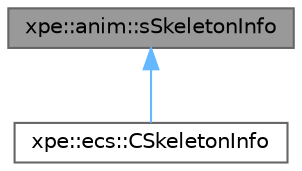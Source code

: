 digraph "xpe::anim::sSkeletonInfo"
{
 // LATEX_PDF_SIZE
  bgcolor="transparent";
  edge [fontname=Helvetica,fontsize=10,labelfontname=Helvetica,labelfontsize=10];
  node [fontname=Helvetica,fontsize=10,shape=box,height=0.2,width=0.4];
  Node1 [id="Node000001",label="xpe::anim::sSkeletonInfo",height=0.2,width=0.4,color="gray40", fillcolor="grey60", style="filled", fontcolor="black",tooltip=" "];
  Node1 -> Node2 [id="edge4_Node000001_Node000002",dir="back",color="steelblue1",style="solid",tooltip=" "];
  Node2 [id="Node000002",label="xpe::ecs::CSkeletonInfo",height=0.2,width=0.4,color="gray40", fillcolor="white", style="filled",URL="$structxpe_1_1ecs_1_1_c_skeleton_info.html",tooltip=" "];
}
